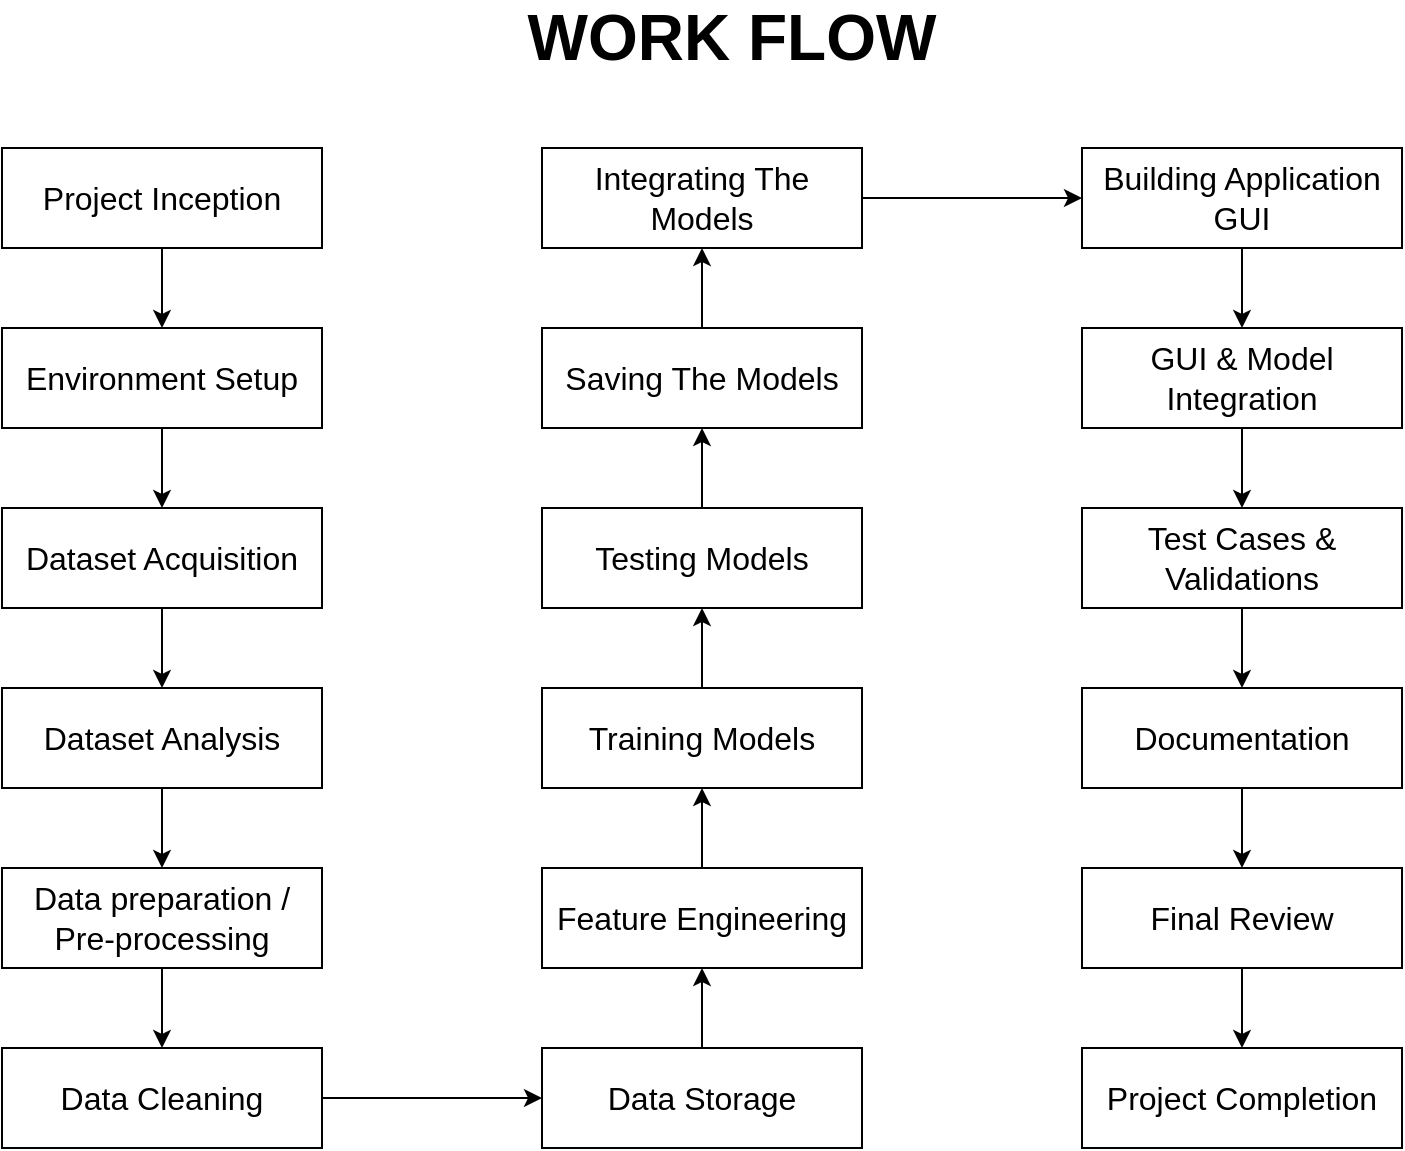 <mxfile version="24.4.4" type="github">
  <diagram name="Page-1" id="qJIy1xHnYl89JL0tMcxl">
    <mxGraphModel dx="880" dy="444" grid="1" gridSize="10" guides="1" tooltips="1" connect="1" arrows="1" fold="1" page="1" pageScale="1" pageWidth="850" pageHeight="1100" math="0" shadow="0">
      <root>
        <mxCell id="0" />
        <mxCell id="1" parent="0" />
        <mxCell id="hkYg1beWrsEO3YIbfj5x-21" value="" style="edgeStyle=orthogonalEdgeStyle;rounded=0;orthogonalLoop=1;jettySize=auto;html=1;" parent="1" source="hkYg1beWrsEO3YIbfj5x-1" target="hkYg1beWrsEO3YIbfj5x-4" edge="1">
          <mxGeometry relative="1" as="geometry" />
        </mxCell>
        <mxCell id="hkYg1beWrsEO3YIbfj5x-1" value="&lt;font style=&quot;font-size: 16px;&quot;&gt;Project Inception&lt;/font&gt;" style="rounded=0;whiteSpace=wrap;html=1;" parent="1" vertex="1">
          <mxGeometry x="60" y="230" width="160" height="50" as="geometry" />
        </mxCell>
        <mxCell id="hkYg1beWrsEO3YIbfj5x-22" value="" style="edgeStyle=orthogonalEdgeStyle;rounded=0;orthogonalLoop=1;jettySize=auto;html=1;" parent="1" source="hkYg1beWrsEO3YIbfj5x-4" target="hkYg1beWrsEO3YIbfj5x-6" edge="1">
          <mxGeometry relative="1" as="geometry" />
        </mxCell>
        <mxCell id="hkYg1beWrsEO3YIbfj5x-4" value="&lt;font style=&quot;font-size: 16px;&quot;&gt;Environment Setup&lt;/font&gt;" style="rounded=0;whiteSpace=wrap;html=1;" parent="1" vertex="1">
          <mxGeometry x="60" y="320" width="160" height="50" as="geometry" />
        </mxCell>
        <mxCell id="hkYg1beWrsEO3YIbfj5x-24" value="" style="edgeStyle=orthogonalEdgeStyle;rounded=0;orthogonalLoop=1;jettySize=auto;html=1;" parent="1" source="hkYg1beWrsEO3YIbfj5x-5" target="hkYg1beWrsEO3YIbfj5x-14" edge="1">
          <mxGeometry relative="1" as="geometry" />
        </mxCell>
        <mxCell id="hkYg1beWrsEO3YIbfj5x-5" value="&lt;font style=&quot;font-size: 16px;&quot;&gt;Dataset Analysis&lt;/font&gt;" style="rounded=0;whiteSpace=wrap;html=1;" parent="1" vertex="1">
          <mxGeometry x="60" y="500" width="160" height="50" as="geometry" />
        </mxCell>
        <mxCell id="hkYg1beWrsEO3YIbfj5x-23" value="" style="edgeStyle=orthogonalEdgeStyle;rounded=0;orthogonalLoop=1;jettySize=auto;html=1;" parent="1" source="hkYg1beWrsEO3YIbfj5x-6" target="hkYg1beWrsEO3YIbfj5x-5" edge="1">
          <mxGeometry relative="1" as="geometry" />
        </mxCell>
        <mxCell id="hkYg1beWrsEO3YIbfj5x-6" value="&lt;font style=&quot;font-size: 16px;&quot;&gt;Dataset Acquisition&lt;/font&gt;" style="rounded=0;whiteSpace=wrap;html=1;" parent="1" vertex="1">
          <mxGeometry x="60" y="410" width="160" height="50" as="geometry" />
        </mxCell>
        <mxCell id="hkYg1beWrsEO3YIbfj5x-28" value="" style="edgeStyle=orthogonalEdgeStyle;rounded=0;orthogonalLoop=1;jettySize=auto;html=1;" parent="1" source="hkYg1beWrsEO3YIbfj5x-7" target="hkYg1beWrsEO3YIbfj5x-19" edge="1">
          <mxGeometry relative="1" as="geometry" />
        </mxCell>
        <mxCell id="hkYg1beWrsEO3YIbfj5x-7" value="&lt;font style=&quot;font-size: 16px;&quot;&gt;Feature Engineering&lt;/font&gt;" style="rounded=0;whiteSpace=wrap;html=1;" parent="1" vertex="1">
          <mxGeometry x="330" y="590" width="160" height="50" as="geometry" />
        </mxCell>
        <mxCell id="hkYg1beWrsEO3YIbfj5x-32" value="" style="edgeStyle=orthogonalEdgeStyle;rounded=0;orthogonalLoop=1;jettySize=auto;html=1;" parent="1" source="hkYg1beWrsEO3YIbfj5x-8" target="hkYg1beWrsEO3YIbfj5x-10" edge="1">
          <mxGeometry relative="1" as="geometry" />
        </mxCell>
        <mxCell id="hkYg1beWrsEO3YIbfj5x-8" value="&lt;span style=&quot;font-size: 16px;&quot;&gt;Integrating The Models&lt;/span&gt;" style="rounded=0;whiteSpace=wrap;html=1;" parent="1" vertex="1">
          <mxGeometry x="330" y="230" width="160" height="50" as="geometry" />
        </mxCell>
        <mxCell id="hkYg1beWrsEO3YIbfj5x-35" value="" style="edgeStyle=orthogonalEdgeStyle;rounded=0;orthogonalLoop=1;jettySize=auto;html=1;" parent="1" source="hkYg1beWrsEO3YIbfj5x-9" target="hkYg1beWrsEO3YIbfj5x-11" edge="1">
          <mxGeometry relative="1" as="geometry" />
        </mxCell>
        <mxCell id="hkYg1beWrsEO3YIbfj5x-9" value="&lt;span style=&quot;font-size: 16px;&quot;&gt;Test Cases &amp;amp; Validations&lt;/span&gt;" style="rounded=0;whiteSpace=wrap;html=1;" parent="1" vertex="1">
          <mxGeometry x="600" y="410" width="160" height="50" as="geometry" />
        </mxCell>
        <mxCell id="hkYg1beWrsEO3YIbfj5x-33" value="" style="edgeStyle=orthogonalEdgeStyle;rounded=0;orthogonalLoop=1;jettySize=auto;html=1;" parent="1" source="hkYg1beWrsEO3YIbfj5x-10" target="hkYg1beWrsEO3YIbfj5x-20" edge="1">
          <mxGeometry relative="1" as="geometry" />
        </mxCell>
        <mxCell id="hkYg1beWrsEO3YIbfj5x-10" value="&lt;span style=&quot;font-size: 16px;&quot;&gt;Building Application GUI&lt;/span&gt;" style="rounded=0;whiteSpace=wrap;html=1;" parent="1" vertex="1">
          <mxGeometry x="600" y="230" width="160" height="50" as="geometry" />
        </mxCell>
        <mxCell id="hkYg1beWrsEO3YIbfj5x-36" value="" style="edgeStyle=orthogonalEdgeStyle;rounded=0;orthogonalLoop=1;jettySize=auto;html=1;" parent="1" source="hkYg1beWrsEO3YIbfj5x-11" target="hkYg1beWrsEO3YIbfj5x-15" edge="1">
          <mxGeometry relative="1" as="geometry" />
        </mxCell>
        <mxCell id="hkYg1beWrsEO3YIbfj5x-11" value="&lt;span style=&quot;font-size: 16px;&quot;&gt;Documentation&lt;/span&gt;" style="rounded=0;whiteSpace=wrap;html=1;" parent="1" vertex="1">
          <mxGeometry x="600" y="500" width="160" height="50" as="geometry" />
        </mxCell>
        <mxCell id="hkYg1beWrsEO3YIbfj5x-26" value="" style="edgeStyle=orthogonalEdgeStyle;rounded=0;orthogonalLoop=1;jettySize=auto;html=1;" parent="1" source="hkYg1beWrsEO3YIbfj5x-12" target="hkYg1beWrsEO3YIbfj5x-18" edge="1">
          <mxGeometry relative="1" as="geometry" />
        </mxCell>
        <mxCell id="hkYg1beWrsEO3YIbfj5x-12" value="&lt;font style=&quot;font-size: 16px;&quot;&gt;Data Cleaning&lt;/font&gt;" style="rounded=0;whiteSpace=wrap;html=1;" parent="1" vertex="1">
          <mxGeometry x="60" y="680" width="160" height="50" as="geometry" />
        </mxCell>
        <mxCell id="hkYg1beWrsEO3YIbfj5x-13" value="&lt;font style=&quot;font-size: 16px;&quot;&gt;Project Completion&lt;/font&gt;" style="rounded=0;whiteSpace=wrap;html=1;" parent="1" vertex="1">
          <mxGeometry x="600" y="680" width="160" height="50" as="geometry" />
        </mxCell>
        <mxCell id="hkYg1beWrsEO3YIbfj5x-25" value="" style="edgeStyle=orthogonalEdgeStyle;rounded=0;orthogonalLoop=1;jettySize=auto;html=1;" parent="1" source="hkYg1beWrsEO3YIbfj5x-14" target="hkYg1beWrsEO3YIbfj5x-12" edge="1">
          <mxGeometry relative="1" as="geometry" />
        </mxCell>
        <mxCell id="hkYg1beWrsEO3YIbfj5x-14" value="&lt;font style=&quot;font-size: 16px;&quot;&gt;Data preparation /&lt;/font&gt;&lt;div&gt;&lt;span style=&quot;font-size: 16px;&quot;&gt;Pre-processing&lt;/span&gt;&lt;/div&gt;" style="rounded=0;whiteSpace=wrap;html=1;" parent="1" vertex="1">
          <mxGeometry x="60" y="590" width="160" height="50" as="geometry" />
        </mxCell>
        <mxCell id="hkYg1beWrsEO3YIbfj5x-37" value="" style="edgeStyle=orthogonalEdgeStyle;rounded=0;orthogonalLoop=1;jettySize=auto;html=1;" parent="1" source="hkYg1beWrsEO3YIbfj5x-15" target="hkYg1beWrsEO3YIbfj5x-13" edge="1">
          <mxGeometry relative="1" as="geometry" />
        </mxCell>
        <mxCell id="hkYg1beWrsEO3YIbfj5x-15" value="&lt;span style=&quot;font-size: 16px;&quot;&gt;Final Review&lt;/span&gt;" style="rounded=0;whiteSpace=wrap;html=1;" parent="1" vertex="1">
          <mxGeometry x="600" y="590" width="160" height="50" as="geometry" />
        </mxCell>
        <mxCell id="hkYg1beWrsEO3YIbfj5x-31" value="" style="edgeStyle=orthogonalEdgeStyle;rounded=0;orthogonalLoop=1;jettySize=auto;html=1;" parent="1" source="hkYg1beWrsEO3YIbfj5x-16" target="hkYg1beWrsEO3YIbfj5x-8" edge="1">
          <mxGeometry relative="1" as="geometry" />
        </mxCell>
        <mxCell id="hkYg1beWrsEO3YIbfj5x-16" value="&lt;font style=&quot;font-size: 16px;&quot;&gt;Saving The Models&lt;/font&gt;" style="rounded=0;whiteSpace=wrap;html=1;" parent="1" vertex="1">
          <mxGeometry x="330" y="320" width="160" height="50" as="geometry" />
        </mxCell>
        <mxCell id="hkYg1beWrsEO3YIbfj5x-30" value="" style="edgeStyle=orthogonalEdgeStyle;rounded=0;orthogonalLoop=1;jettySize=auto;html=1;" parent="1" source="hkYg1beWrsEO3YIbfj5x-17" target="hkYg1beWrsEO3YIbfj5x-16" edge="1">
          <mxGeometry relative="1" as="geometry" />
        </mxCell>
        <mxCell id="hkYg1beWrsEO3YIbfj5x-17" value="&lt;font style=&quot;font-size: 16px;&quot;&gt;Testing&amp;nbsp;&lt;/font&gt;&lt;span style=&quot;font-size: 16px;&quot;&gt;Models&lt;/span&gt;" style="rounded=0;whiteSpace=wrap;html=1;" parent="1" vertex="1">
          <mxGeometry x="330" y="410" width="160" height="50" as="geometry" />
        </mxCell>
        <mxCell id="hkYg1beWrsEO3YIbfj5x-27" value="" style="edgeStyle=orthogonalEdgeStyle;rounded=0;orthogonalLoop=1;jettySize=auto;html=1;" parent="1" source="hkYg1beWrsEO3YIbfj5x-18" target="hkYg1beWrsEO3YIbfj5x-7" edge="1">
          <mxGeometry relative="1" as="geometry" />
        </mxCell>
        <mxCell id="hkYg1beWrsEO3YIbfj5x-18" value="&lt;font style=&quot;font-size: 16px;&quot;&gt;Data Storage&lt;/font&gt;" style="rounded=0;whiteSpace=wrap;html=1;" parent="1" vertex="1">
          <mxGeometry x="330" y="680" width="160" height="50" as="geometry" />
        </mxCell>
        <mxCell id="hkYg1beWrsEO3YIbfj5x-29" value="" style="edgeStyle=orthogonalEdgeStyle;rounded=0;orthogonalLoop=1;jettySize=auto;html=1;" parent="1" source="hkYg1beWrsEO3YIbfj5x-19" target="hkYg1beWrsEO3YIbfj5x-17" edge="1">
          <mxGeometry relative="1" as="geometry" />
        </mxCell>
        <mxCell id="hkYg1beWrsEO3YIbfj5x-19" value="&lt;font style=&quot;font-size: 16px;&quot;&gt;Training&amp;nbsp;&lt;/font&gt;&lt;span style=&quot;font-size: 16px;&quot;&gt;Models&lt;/span&gt;" style="rounded=0;whiteSpace=wrap;html=1;" parent="1" vertex="1">
          <mxGeometry x="330" y="500" width="160" height="50" as="geometry" />
        </mxCell>
        <mxCell id="hkYg1beWrsEO3YIbfj5x-34" value="" style="edgeStyle=orthogonalEdgeStyle;rounded=0;orthogonalLoop=1;jettySize=auto;html=1;" parent="1" source="hkYg1beWrsEO3YIbfj5x-20" target="hkYg1beWrsEO3YIbfj5x-9" edge="1">
          <mxGeometry relative="1" as="geometry" />
        </mxCell>
        <mxCell id="hkYg1beWrsEO3YIbfj5x-20" value="&lt;span style=&quot;font-size: 16px;&quot;&gt;GUI &amp;amp; Model Integration&lt;/span&gt;" style="rounded=0;whiteSpace=wrap;html=1;" parent="1" vertex="1">
          <mxGeometry x="600" y="320" width="160" height="50" as="geometry" />
        </mxCell>
        <mxCell id="hkYg1beWrsEO3YIbfj5x-38" value="&lt;span style=&quot;font-size: 32px;&quot;&gt;&lt;b&gt;WORK FLOW&lt;/b&gt;&lt;/span&gt;" style="text;html=1;align=center;verticalAlign=middle;whiteSpace=wrap;rounded=0;" parent="1" vertex="1">
          <mxGeometry x="320" y="160" width="210" height="30" as="geometry" />
        </mxCell>
      </root>
    </mxGraphModel>
  </diagram>
</mxfile>

